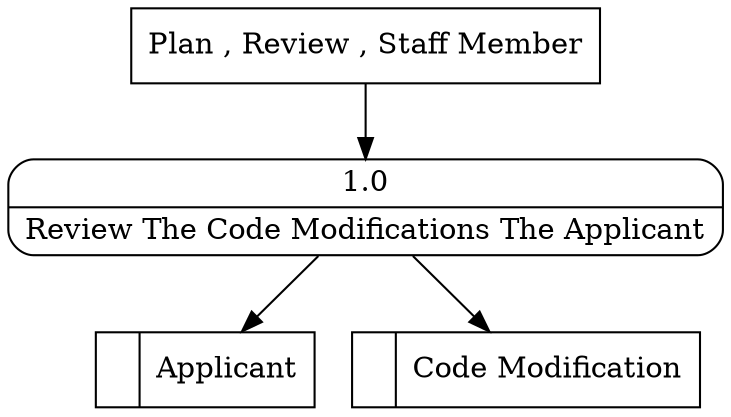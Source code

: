 digraph dfd2{ 
node[shape=record]
200 [label="<f0>  |<f1> Applicant " ];
201 [label="<f0>  |<f1> Code Modification " ];
202 [label="Plan , Review , Staff Member" shape=box];
203 [label="{<f0> 1.0|<f1> Review The Code Modifications The Applicant }" shape=Mrecord];
202 -> 203
203 -> 201
203 -> 200
}